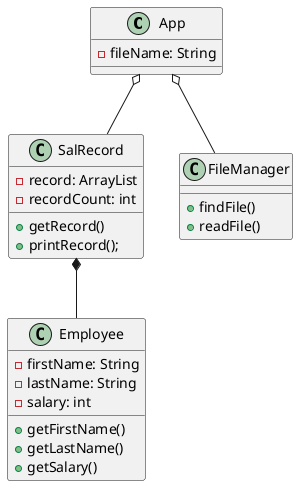 @startuml
class App{
-fileName: String
}
class SalRecord{
-record: ArrayList
-recordCount: int
+getRecord()
+printRecord();
}

class Employee{
- firstName: String
- lastName: String
-salary: int
+ getFirstName()
+ getLastName()
+ getSalary()
}

class FileManager{
+ findFile()
+readFile()
}

App o-- FileManager
App o-- SalRecord
SalRecord *--Employee
@enduml